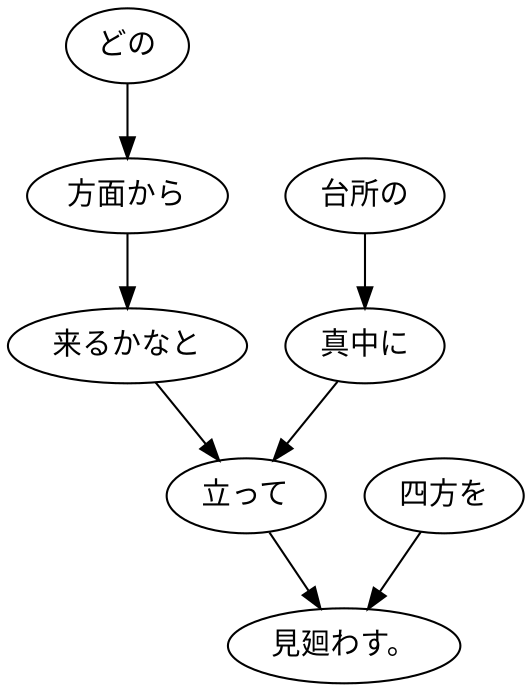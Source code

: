 digraph graph3236 {
	node0 [label="どの"];
	node1 [label="方面から"];
	node2 [label="来るかなと"];
	node3 [label="台所の"];
	node4 [label="真中に"];
	node5 [label="立って"];
	node6 [label="四方を"];
	node7 [label="見廻わす。"];
	node0 -> node1;
	node1 -> node2;
	node2 -> node5;
	node3 -> node4;
	node4 -> node5;
	node5 -> node7;
	node6 -> node7;
}
